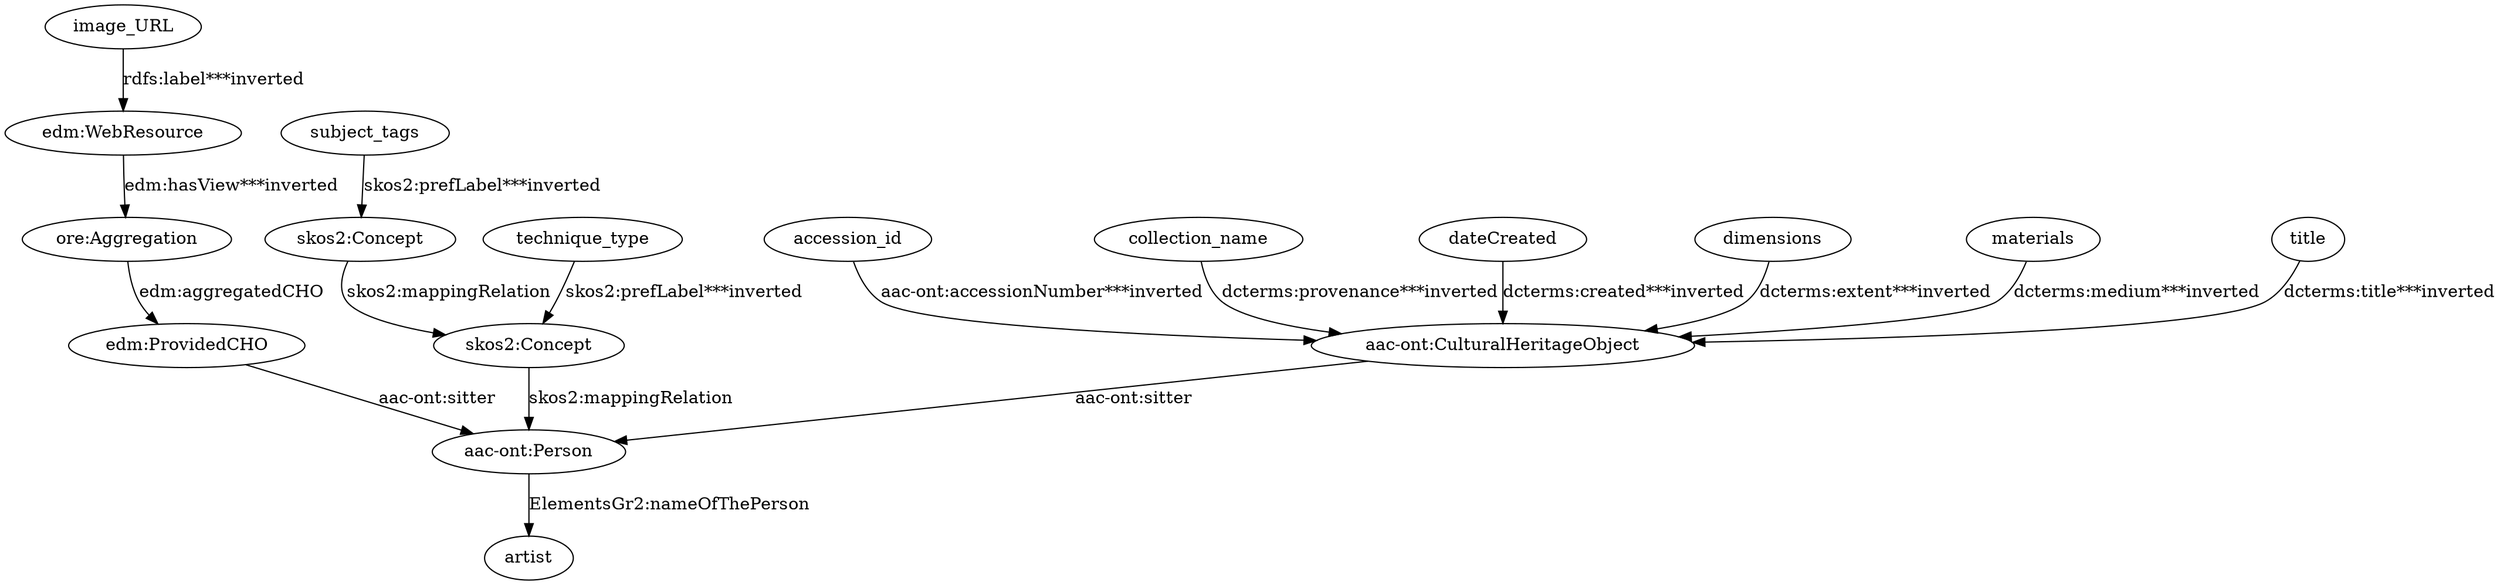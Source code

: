 digraph {
  "aac-ont:CulturalHeritageObject1" [type=class_uri,label="aac-ont:CulturalHeritageObject"]
  "aac-ont:Person1" [type=class_uri,label="aac-ont:Person"]
  artist [type=attribute_name,label=artist]
  accession_id [type=attribute_name,label=accession_id]
  collection_name [type=attribute_name,label=collection_name]
  dateCreated [type=attribute_name,label=dateCreated]
  dimensions [type=attribute_name,label=dimensions]
  "edm:ProvidedCHO" [type=class_uri,label="edm:ProvidedCHO"]
  "edm:WebResource1" [type=class_uri,label="edm:WebResource"]
  "ore:Aggregation" [type=class_uri,label="ore:Aggregation"]
  image_URL [type=attribute_name,label=image_URL]
  materials [type=attribute_name,label=materials]
  "skos2:Concept1" [type=class_uri,label="skos2:Concept"]
  "skos2:Concept2" [type=class_uri,label="skos2:Concept"]
  subject_tags [type=attribute_name,label=subject_tags]
  technique_type [type=attribute_name,label=technique_type]
  title [type=attribute_name,label=title]
  "aac-ont:CulturalHeritageObject1" -> "aac-ont:Person1" [label="aac-ont:sitter",type=direct_property_uri,weight=1]
  "aac-ont:Person1" -> artist [label="ElementsGr2:nameOfThePerson",type=st_property_uri]
  accession_id -> "aac-ont:CulturalHeritageObject1" [type=st_property_uri,label="aac-ont:accessionNumber***inverted",weight=1]
  collection_name -> "aac-ont:CulturalHeritageObject1" [type=st_property_uri,label="dcterms:provenance***inverted",weight=1]
  dateCreated -> "aac-ont:CulturalHeritageObject1" [type=st_property_uri,label="dcterms:created***inverted",weight=1]
  dimensions -> "aac-ont:CulturalHeritageObject1" [type=st_property_uri,label="dcterms:extent***inverted",weight=1]
  "edm:ProvidedCHO" -> "aac-ont:Person1" [label="aac-ont:sitter",type=direct_property_uri,weight=1]
  "edm:WebResource1" -> "ore:Aggregation" [type=direct_property_uri,label="edm:hasView***inverted",weight=1]
  image_URL -> "edm:WebResource1" [type=st_property_uri,label="rdfs:label***inverted",weight=1]
  materials -> "aac-ont:CulturalHeritageObject1" [type=st_property_uri,label="dcterms:medium***inverted",weight=1]
  "ore:Aggregation" -> "edm:ProvidedCHO" [label="edm:aggregatedCHO",type=direct_property_uri,weight=1]
  "skos2:Concept1" -> "aac-ont:Person1" [label="skos2:mappingRelation",type=inherited,weight=4]
  "skos2:Concept2" -> "skos2:Concept1" [label="skos2:mappingRelation",type=direct_property_uri,weight=1]
  subject_tags -> "skos2:Concept2" [type=st_property_uri,label="skos2:prefLabel***inverted",weight=1]
  technique_type -> "skos2:Concept1" [type=st_property_uri,label="skos2:prefLabel***inverted",weight=1]
  title -> "aac-ont:CulturalHeritageObject1" [type=st_property_uri,label="dcterms:title***inverted",weight=1]
}
